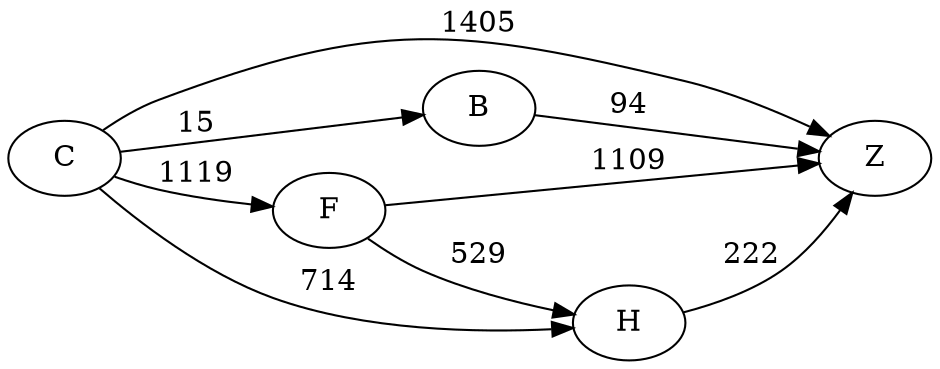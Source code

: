digraph G {
	rankdir=LR size="8,5"
	C
	Z
	C -> Z [label=1405]
	C
	B
	C -> B [label=15]
	C
	F
	C -> F [label=1119]
	C
	H
	C -> H [label=714]
	B
	Z
	B -> Z [label=94]
	F
	H
	F -> H [label=529]
	F
	Z
	F -> Z [label=1109]
	H
	Z
	H -> Z [label=222]
}
